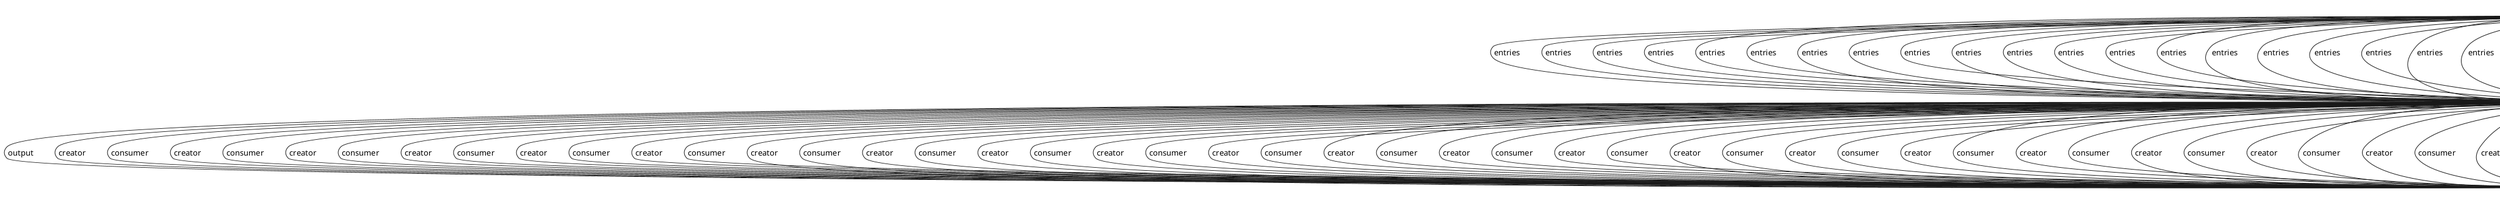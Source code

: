 @startuml

class "LedgerEntry" as Model {
 string time
 string message

 
}

rectangle "StepInstance" as StepInstance #lightblue {
}

Model o--> "1" StepInstance : step


rectangle "Artifact" as Artifact #lightblue {
}

Model o--> "n" Artifact : input


rectangle "Artifact" as Artifact #lightblue {
}

Model o--> "n" Artifact : output




    rectangle "Artifact" as Artifact #lightgreen {
    }
    
        Artifact   o--> "1" Model : "creator"
    
    rectangle "Artifact" as Artifact #lightgreen {
    }
    
        Artifact   o--> "n" Model : "consumer"
    
    rectangle "BuildLedger" as BuildLedger #lightgreen {
    }
    
        BuildLedger   *--> "n" Model : "entries"
    
    rectangle "Artifact" as Artifact #lightgreen {
    }
    
        Artifact   o--> "1" Model : "creator"
    
    rectangle "Artifact" as Artifact #lightgreen {
    }
    
        Artifact   o--> "n" Model : "consumer"
    
    rectangle "BuildLedger" as BuildLedger #lightgreen {
    }
    
        BuildLedger   *--> "n" Model : "entries"
    
    rectangle "Artifact" as Artifact #lightgreen {
    }
    
        Artifact   o--> "1" Model : "creator"
    
    rectangle "Artifact" as Artifact #lightgreen {
    }
    
        Artifact   o--> "n" Model : "consumer"
    
    rectangle "BuildLedger" as BuildLedger #lightgreen {
    }
    
        BuildLedger   *--> "n" Model : "entries"
    
    rectangle "Artifact" as Artifact #lightgreen {
    }
    
        Artifact   o--> "1" Model : "creator"
    
    rectangle "Artifact" as Artifact #lightgreen {
    }
    
        Artifact   o--> "n" Model : "consumer"
    
    rectangle "BuildLedger" as BuildLedger #lightgreen {
    }
    
        BuildLedger   *--> "n" Model : "entries"
    
    rectangle "Artifact" as Artifact #lightgreen {
    }
    
        Artifact   o--> "1" Model : "creator"
    
    rectangle "Artifact" as Artifact #lightgreen {
    }
    
        Artifact   o--> "n" Model : "consumer"
    
    rectangle "BuildLedger" as BuildLedger #lightgreen {
    }
    
        BuildLedger   *--> "n" Model : "entries"
    
    rectangle "Artifact" as Artifact #lightgreen {
    }
    
        Artifact   o--> "1" Model : "creator"
    
    rectangle "Artifact" as Artifact #lightgreen {
    }
    
        Artifact   o--> "n" Model : "consumer"
    
    rectangle "BuildLedger" as BuildLedger #lightgreen {
    }
    
        BuildLedger   *--> "n" Model : "entries"
    
    rectangle "Artifact" as Artifact #lightgreen {
    }
    
        Artifact   o--> "1" Model : "creator"
    
    rectangle "Artifact" as Artifact #lightgreen {
    }
    
        Artifact   o--> "n" Model : "consumer"
    
    rectangle "BuildLedger" as BuildLedger #lightgreen {
    }
    
        BuildLedger   *--> "n" Model : "entries"
    
    rectangle "Artifact" as Artifact #lightgreen {
    }
    
        Artifact   o--> "1" Model : "creator"
    
    rectangle "Artifact" as Artifact #lightgreen {
    }
    
        Artifact   o--> "n" Model : "consumer"
    
    rectangle "BuildLedger" as BuildLedger #lightgreen {
    }
    
        BuildLedger   *--> "n" Model : "entries"
    
    rectangle "Artifact" as Artifact #lightgreen {
    }
    
        Artifact   o--> "1" Model : "creator"
    
    rectangle "Artifact" as Artifact #lightgreen {
    }
    
        Artifact   o--> "n" Model : "consumer"
    
    rectangle "BuildLedger" as BuildLedger #lightgreen {
    }
    
        BuildLedger   *--> "n" Model : "entries"
    
    rectangle "Artifact" as Artifact #lightgreen {
    }
    
        Artifact   o--> "1" Model : "creator"
    
    rectangle "Artifact" as Artifact #lightgreen {
    }
    
        Artifact   o--> "n" Model : "consumer"
    
    rectangle "BuildLedger" as BuildLedger #lightgreen {
    }
    
        BuildLedger   *--> "n" Model : "entries"
    
    rectangle "Artifact" as Artifact #lightgreen {
    }
    
        Artifact   o--> "1" Model : "creator"
    
    rectangle "Artifact" as Artifact #lightgreen {
    }
    
        Artifact   o--> "n" Model : "consumer"
    
    rectangle "BuildLedger" as BuildLedger #lightgreen {
    }
    
        BuildLedger   *--> "n" Model : "entries"
    
    rectangle "Artifact" as Artifact #lightgreen {
    }
    
        Artifact   o--> "1" Model : "creator"
    
    rectangle "Artifact" as Artifact #lightgreen {
    }
    
        Artifact   o--> "n" Model : "consumer"
    
    rectangle "BuildLedger" as BuildLedger #lightgreen {
    }
    
        BuildLedger   *--> "n" Model : "entries"
    
    rectangle "Artifact" as Artifact #lightgreen {
    }
    
        Artifact   o--> "1" Model : "creator"
    
    rectangle "Artifact" as Artifact #lightgreen {
    }
    
        Artifact   o--> "n" Model : "consumer"
    
    rectangle "BuildLedger" as BuildLedger #lightgreen {
    }
    
        BuildLedger   *--> "n" Model : "entries"
    
    rectangle "Artifact" as Artifact #lightgreen {
    }
    
        Artifact   o--> "1" Model : "creator"
    
    rectangle "Artifact" as Artifact #lightgreen {
    }
    
        Artifact   o--> "n" Model : "consumer"
    
    rectangle "BuildLedger" as BuildLedger #lightgreen {
    }
    
        BuildLedger   *--> "n" Model : "entries"
    
    rectangle "Artifact" as Artifact #lightgreen {
    }
    
        Artifact   o--> "1" Model : "creator"
    
    rectangle "Artifact" as Artifact #lightgreen {
    }
    
        Artifact   o--> "n" Model : "consumer"
    
    rectangle "BuildLedger" as BuildLedger #lightgreen {
    }
    
        BuildLedger   *--> "n" Model : "entries"
    
    rectangle "Artifact" as Artifact #lightgreen {
    }
    
        Artifact   o--> "1" Model : "creator"
    
    rectangle "Artifact" as Artifact #lightgreen {
    }
    
        Artifact   o--> "n" Model : "consumer"
    
    rectangle "BuildLedger" as BuildLedger #lightgreen {
    }
    
        BuildLedger   *--> "n" Model : "entries"
    
    rectangle "Artifact" as Artifact #lightgreen {
    }
    
        Artifact   o--> "1" Model : "creator"
    
    rectangle "Artifact" as Artifact #lightgreen {
    }
    
        Artifact   o--> "n" Model : "consumer"
    
    rectangle "BuildLedger" as BuildLedger #lightgreen {
    }
    
        BuildLedger   *--> "n" Model : "entries"
    
    rectangle "Artifact" as Artifact #lightgreen {
    }
    
        Artifact   o--> "1" Model : "creator"
    
    rectangle "Artifact" as Artifact #lightgreen {
    }
    
        Artifact   o--> "n" Model : "consumer"
    
    rectangle "BuildLedger" as BuildLedger #lightgreen {
    }
    
        BuildLedger   *--> "n" Model : "entries"
    
    rectangle "Artifact" as Artifact #lightgreen {
    }
    
        Artifact   o--> "1" Model : "creator"
    
    rectangle "Artifact" as Artifact #lightgreen {
    }
    
        Artifact   o--> "n" Model : "consumer"
    
    rectangle "BuildLedger" as BuildLedger #lightgreen {
    }
    
        BuildLedger   *--> "n" Model : "entries"
    
    rectangle "Artifact" as Artifact #lightgreen {
    }
    
        Artifact   o--> "1" Model : "creator"
    
    rectangle "Artifact" as Artifact #lightgreen {
    }
    
        Artifact   o--> "n" Model : "consumer"
    
    rectangle "BuildLedger" as BuildLedger #lightgreen {
    }
    
        BuildLedger   *--> "n" Model : "entries"
    
    rectangle "Artifact" as Artifact #lightgreen {
    }
    
        Artifact   o--> "1" Model : "creator"
    
    rectangle "Artifact" as Artifact #lightgreen {
    }
    
        Artifact   o--> "n" Model : "consumer"
    
    rectangle "BuildLedger" as BuildLedger #lightgreen {
    }
    
        BuildLedger   *--> "n" Model : "entries"
    
    rectangle "Artifact" as Artifact #lightgreen {
    }
    
        Artifact   o--> "1" Model : "creator"
    
    rectangle "Artifact" as Artifact #lightgreen {
    }
    
        Artifact   o--> "n" Model : "consumer"
    
    rectangle "BuildLedger" as BuildLedger #lightgreen {
    }
    
        BuildLedger   *--> "n" Model : "entries"
    
    rectangle "Artifact" as Artifact #lightgreen {
    }
    
        Artifact   o--> "1" Model : "creator"
    
    rectangle "Artifact" as Artifact #lightgreen {
    }
    
        Artifact   o--> "n" Model : "consumer"
    
    rectangle "BuildLedger" as BuildLedger #lightgreen {
    }
    
        BuildLedger   *--> "n" Model : "entries"
    
    rectangle "Artifact" as Artifact #lightgreen {
    }
    
        Artifact   o--> "1" Model : "creator"
    
    rectangle "Artifact" as Artifact #lightgreen {
    }
    
        Artifact   o--> "n" Model : "consumer"
    
    rectangle "BuildLedger" as BuildLedger #lightgreen {
    }
    
        BuildLedger   *--> "n" Model : "entries"
    
    rectangle "Artifact" as Artifact #lightgreen {
    }
    
        Artifact   o--> "1" Model : "creator"
    
    rectangle "Artifact" as Artifact #lightgreen {
    }
    
        Artifact   o--> "n" Model : "consumer"
    
    rectangle "BuildLedger" as BuildLedger #lightgreen {
    }
    
        BuildLedger   *--> "n" Model : "entries"
    
    rectangle "Artifact" as Artifact #lightgreen {
    }
    
        Artifact   o--> "1" Model : "creator"
    
    rectangle "Artifact" as Artifact #lightgreen {
    }
    
        Artifact   o--> "n" Model : "consumer"
    
    rectangle "BuildLedger" as BuildLedger #lightgreen {
    }
    
        BuildLedger   *--> "n" Model : "entries"
    
    rectangle "Artifact" as Artifact #lightgreen {
    }
    
        Artifact   o--> "1" Model : "creator"
    
    rectangle "Artifact" as Artifact #lightgreen {
    }
    
        Artifact   o--> "n" Model : "consumer"
    
    rectangle "BuildLedger" as BuildLedger #lightgreen {
    }
    
        BuildLedger   *--> "n" Model : "entries"
    
    rectangle "Artifact" as Artifact #lightgreen {
    }
    
        Artifact   o--> "1" Model : "creator"
    
    rectangle "Artifact" as Artifact #lightgreen {
    }
    
        Artifact   o--> "n" Model : "consumer"
    
    rectangle "BuildLedger" as BuildLedger #lightgreen {
    }
    
        BuildLedger   *--> "n" Model : "entries"
    
    rectangle "Artifact" as Artifact #lightgreen {
    }
    
        Artifact   o--> "1" Model : "creator"
    
    rectangle "Artifact" as Artifact #lightgreen {
    }
    
        Artifact   o--> "n" Model : "consumer"
    
    rectangle "BuildLedger" as BuildLedger #lightgreen {
    }
    
        BuildLedger   *--> "n" Model : "entries"
    
    rectangle "Artifact" as Artifact #lightgreen {
    }
    
        Artifact   o--> "1" Model : "creator"
    
    rectangle "Artifact" as Artifact #lightgreen {
    }
    
        Artifact   o--> "n" Model : "consumer"
    
    rectangle "BuildLedger" as BuildLedger #lightgreen {
    }
    
        BuildLedger   *--> "n" Model : "entries"
    
    rectangle "Artifact" as Artifact #lightgreen {
    }
    
        Artifact   o--> "1" Model : "creator"
    
    rectangle "Artifact" as Artifact #lightgreen {
    }
    
        Artifact   o--> "n" Model : "consumer"
    
    rectangle "BuildLedger" as BuildLedger #lightgreen {
    }
    
        BuildLedger   *--> "n" Model : "entries"
    
    rectangle "Artifact" as Artifact #lightgreen {
    }
    
        Artifact   o--> "1" Model : "creator"
    
    rectangle "Artifact" as Artifact #lightgreen {
    }
    
        Artifact   o--> "n" Model : "consumer"
    
    rectangle "BuildLedger" as BuildLedger #lightgreen {
    }
    
        BuildLedger   *--> "n" Model : "entries"
    
    rectangle "Artifact" as Artifact #lightgreen {
    }
    
        Artifact   o--> "1" Model : "creator"
    
    rectangle "Artifact" as Artifact #lightgreen {
    }
    
        Artifact   o--> "n" Model : "consumer"
    
    rectangle "BuildLedger" as BuildLedger #lightgreen {
    }
    
        BuildLedger   *--> "n" Model : "entries"
    
    rectangle "Artifact" as Artifact #lightgreen {
    }
    
        Artifact   o--> "1" Model : "creator"
    
    rectangle "Artifact" as Artifact #lightgreen {
    }
    
        Artifact   o--> "n" Model : "consumer"
    
    rectangle "BuildLedger" as BuildLedger #lightgreen {
    }
    
        BuildLedger   *--> "n" Model : "entries"
    
    rectangle "Artifact" as Artifact #lightgreen {
    }
    
        Artifact   o--> "1" Model : "creator"
    
    rectangle "Artifact" as Artifact #lightgreen {
    }
    
        Artifact   o--> "n" Model : "consumer"
    
    rectangle "BuildLedger" as BuildLedger #lightgreen {
    }
    
        BuildLedger   *--> "n" Model : "entries"
    
    rectangle "Artifact" as Artifact #lightgreen {
    }
    
        Artifact   o--> "1" Model : "creator"
    
    rectangle "Artifact" as Artifact #lightgreen {
    }
    
        Artifact   o--> "n" Model : "consumer"
    
    rectangle "BuildLedger" as BuildLedger #lightgreen {
    }
    
        BuildLedger   *--> "n" Model : "entries"
    
    rectangle "Artifact" as Artifact #lightgreen {
    }
    
        Artifact   o--> "1" Model : "creator"
    
    rectangle "Artifact" as Artifact #lightgreen {
    }
    
        Artifact   o--> "n" Model : "consumer"
    
    rectangle "BuildLedger" as BuildLedger #lightgreen {
    }
    
        BuildLedger   *--> "n" Model : "entries"
    
    rectangle "Artifact" as Artifact #lightgreen {
    }
    
        Artifact   o--> "1" Model : "creator"
    
    rectangle "Artifact" as Artifact #lightgreen {
    }
    
        Artifact   o--> "n" Model : "consumer"
    
    rectangle "BuildLedger" as BuildLedger #lightgreen {
    }
    
        BuildLedger   *--> "n" Model : "entries"
    
    rectangle "Artifact" as Artifact #lightgreen {
    }
    
        Artifact   o--> "1" Model : "creator"
    
    rectangle "Artifact" as Artifact #lightgreen {
    }
    
        Artifact   o--> "n" Model : "consumer"
    
    rectangle "BuildLedger" as BuildLedger #lightgreen {
    }
    
        BuildLedger   *--> "n" Model : "entries"
    
    rectangle "Artifact" as Artifact #lightgreen {
    }
    
        Artifact   o--> "1" Model : "creator"
    
    rectangle "Artifact" as Artifact #lightgreen {
    }
    
        Artifact   o--> "n" Model : "consumer"
    
    rectangle "BuildLedger" as BuildLedger #lightgreen {
    }
    
        BuildLedger   *--> "n" Model : "entries"
    
    rectangle "Artifact" as Artifact #lightgreen {
    }
    
        Artifact   o--> "1" Model : "creator"
    
    rectangle "Artifact" as Artifact #lightgreen {
    }
    
        Artifact   o--> "n" Model : "consumer"
    
    rectangle "BuildLedger" as BuildLedger #lightgreen {
    }
    
        BuildLedger   *--> "n" Model : "entries"
    
    rectangle "Artifact" as Artifact #lightgreen {
    }
    
        Artifact   o--> "1" Model : "creator"
    
    rectangle "Artifact" as Artifact #lightgreen {
    }
    
        Artifact   o--> "n" Model : "consumer"
    
    rectangle "BuildLedger" as BuildLedger #lightgreen {
    }
    
        BuildLedger   *--> "n" Model : "entries"
    
    rectangle "Artifact" as Artifact #lightgreen {
    }
    
        Artifact   o--> "1" Model : "creator"
    
    rectangle "Artifact" as Artifact #lightgreen {
    }
    
        Artifact   o--> "n" Model : "consumer"
    
    rectangle "BuildLedger" as BuildLedger #lightgreen {
    }
    
        BuildLedger   *--> "n" Model : "entries"
    
    rectangle "Artifact" as Artifact #lightgreen {
    }
    
        Artifact   o--> "1" Model : "creator"
    
    rectangle "Artifact" as Artifact #lightgreen {
    }
    
        Artifact   o--> "n" Model : "consumer"
    
    rectangle "BuildLedger" as BuildLedger #lightgreen {
    }
    
        BuildLedger   *--> "n" Model : "entries"
    

@enduml
